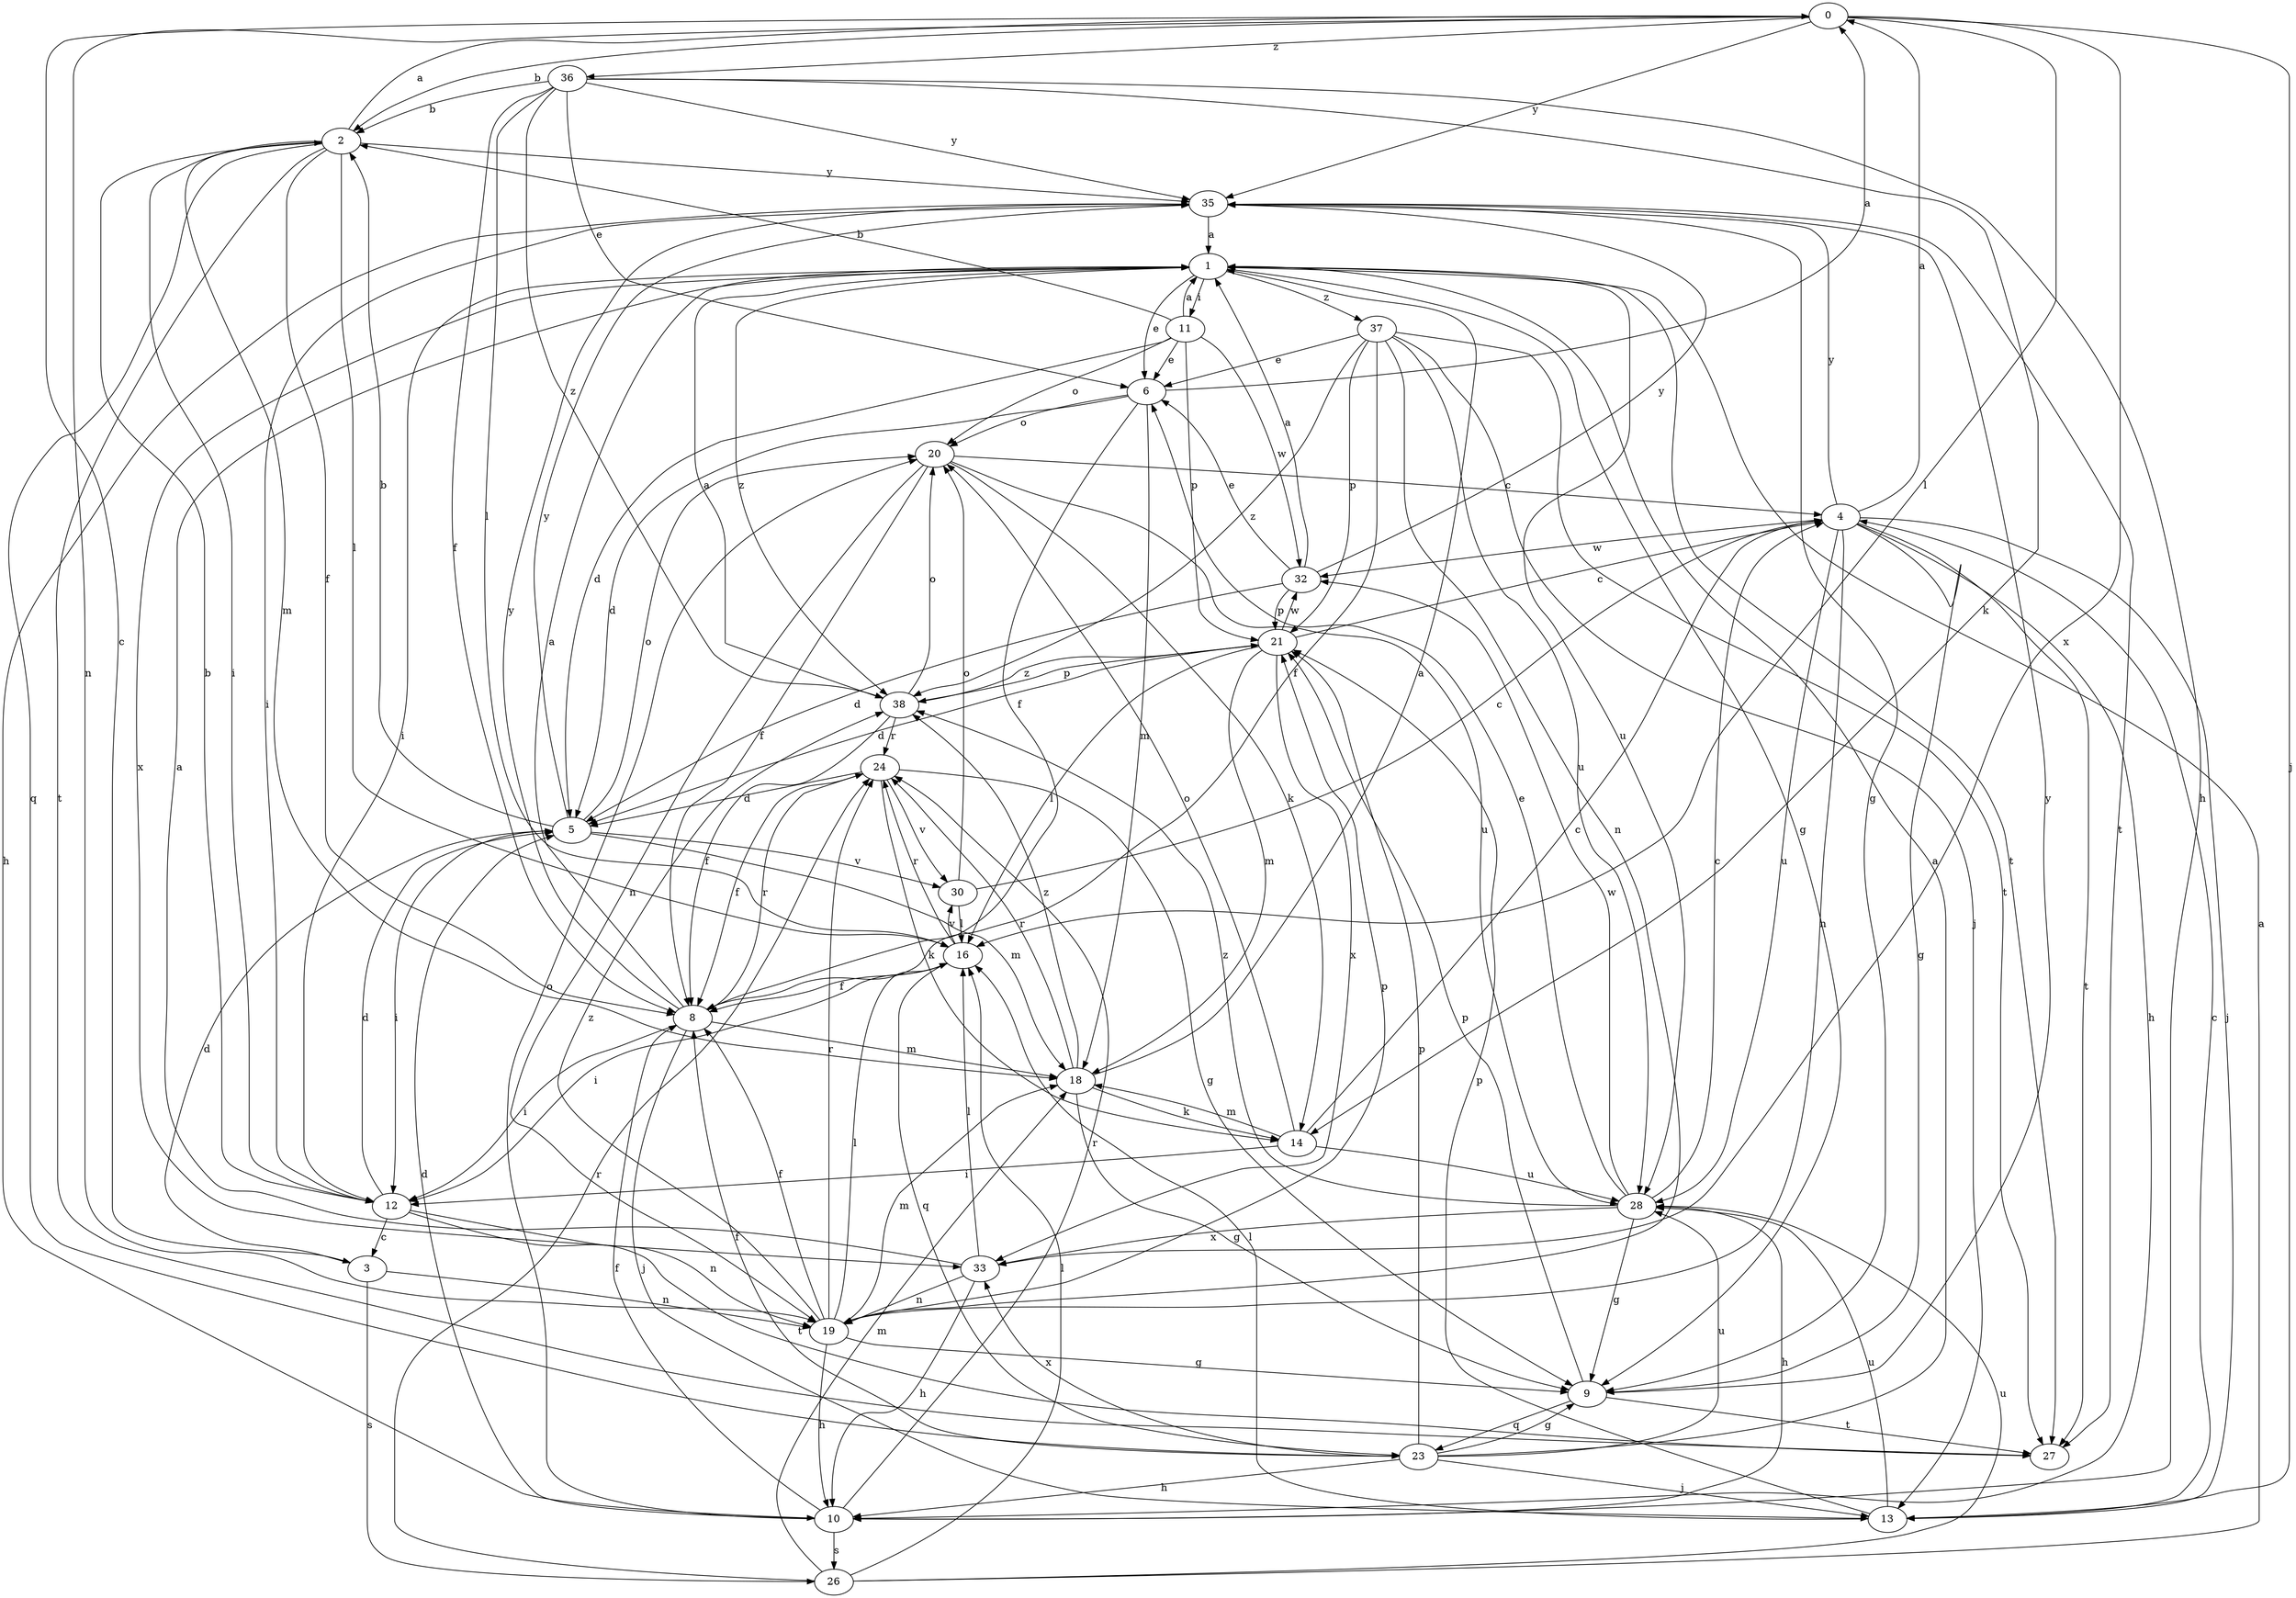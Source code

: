 strict digraph  {
0;
1;
2;
3;
4;
5;
6;
8;
9;
10;
11;
12;
13;
14;
16;
18;
19;
20;
21;
23;
24;
26;
27;
28;
30;
32;
33;
35;
36;
37;
38;
0 -> 2  [label=b];
0 -> 3  [label=c];
0 -> 13  [label=j];
0 -> 16  [label=l];
0 -> 19  [label=n];
0 -> 33  [label=x];
0 -> 35  [label=y];
0 -> 36  [label=z];
1 -> 6  [label=e];
1 -> 9  [label=g];
1 -> 11  [label=i];
1 -> 12  [label=i];
1 -> 27  [label=t];
1 -> 28  [label=u];
1 -> 33  [label=x];
1 -> 37  [label=z];
1 -> 38  [label=z];
2 -> 0  [label=a];
2 -> 8  [label=f];
2 -> 12  [label=i];
2 -> 16  [label=l];
2 -> 18  [label=m];
2 -> 23  [label=q];
2 -> 27  [label=t];
2 -> 35  [label=y];
3 -> 5  [label=d];
3 -> 19  [label=n];
3 -> 26  [label=s];
4 -> 0  [label=a];
4 -> 9  [label=g];
4 -> 10  [label=h];
4 -> 13  [label=j];
4 -> 19  [label=n];
4 -> 27  [label=t];
4 -> 28  [label=u];
4 -> 32  [label=w];
4 -> 35  [label=y];
5 -> 2  [label=b];
5 -> 12  [label=i];
5 -> 18  [label=m];
5 -> 20  [label=o];
5 -> 30  [label=v];
5 -> 35  [label=y];
6 -> 0  [label=a];
6 -> 5  [label=d];
6 -> 8  [label=f];
6 -> 18  [label=m];
6 -> 20  [label=o];
8 -> 1  [label=a];
8 -> 12  [label=i];
8 -> 13  [label=j];
8 -> 18  [label=m];
8 -> 24  [label=r];
8 -> 35  [label=y];
9 -> 21  [label=p];
9 -> 23  [label=q];
9 -> 27  [label=t];
9 -> 35  [label=y];
10 -> 5  [label=d];
10 -> 8  [label=f];
10 -> 20  [label=o];
10 -> 24  [label=r];
10 -> 26  [label=s];
11 -> 1  [label=a];
11 -> 2  [label=b];
11 -> 5  [label=d];
11 -> 6  [label=e];
11 -> 20  [label=o];
11 -> 21  [label=p];
11 -> 32  [label=w];
12 -> 2  [label=b];
12 -> 3  [label=c];
12 -> 5  [label=d];
12 -> 19  [label=n];
12 -> 27  [label=t];
13 -> 4  [label=c];
13 -> 16  [label=l];
13 -> 21  [label=p];
13 -> 28  [label=u];
14 -> 4  [label=c];
14 -> 12  [label=i];
14 -> 18  [label=m];
14 -> 20  [label=o];
14 -> 28  [label=u];
16 -> 8  [label=f];
16 -> 12  [label=i];
16 -> 23  [label=q];
16 -> 24  [label=r];
16 -> 30  [label=v];
18 -> 1  [label=a];
18 -> 9  [label=g];
18 -> 14  [label=k];
18 -> 24  [label=r];
18 -> 38  [label=z];
19 -> 8  [label=f];
19 -> 9  [label=g];
19 -> 10  [label=h];
19 -> 16  [label=l];
19 -> 18  [label=m];
19 -> 21  [label=p];
19 -> 24  [label=r];
19 -> 38  [label=z];
20 -> 4  [label=c];
20 -> 8  [label=f];
20 -> 14  [label=k];
20 -> 19  [label=n];
20 -> 28  [label=u];
21 -> 4  [label=c];
21 -> 5  [label=d];
21 -> 16  [label=l];
21 -> 18  [label=m];
21 -> 32  [label=w];
21 -> 33  [label=x];
21 -> 38  [label=z];
23 -> 1  [label=a];
23 -> 8  [label=f];
23 -> 9  [label=g];
23 -> 10  [label=h];
23 -> 13  [label=j];
23 -> 21  [label=p];
23 -> 28  [label=u];
23 -> 33  [label=x];
24 -> 5  [label=d];
24 -> 8  [label=f];
24 -> 9  [label=g];
24 -> 14  [label=k];
24 -> 30  [label=v];
26 -> 1  [label=a];
26 -> 16  [label=l];
26 -> 18  [label=m];
26 -> 24  [label=r];
26 -> 28  [label=u];
28 -> 4  [label=c];
28 -> 6  [label=e];
28 -> 9  [label=g];
28 -> 10  [label=h];
28 -> 32  [label=w];
28 -> 33  [label=x];
28 -> 38  [label=z];
30 -> 4  [label=c];
30 -> 16  [label=l];
30 -> 20  [label=o];
32 -> 1  [label=a];
32 -> 5  [label=d];
32 -> 6  [label=e];
32 -> 21  [label=p];
32 -> 35  [label=y];
33 -> 1  [label=a];
33 -> 10  [label=h];
33 -> 16  [label=l];
33 -> 19  [label=n];
35 -> 1  [label=a];
35 -> 9  [label=g];
35 -> 10  [label=h];
35 -> 12  [label=i];
35 -> 27  [label=t];
36 -> 2  [label=b];
36 -> 6  [label=e];
36 -> 8  [label=f];
36 -> 10  [label=h];
36 -> 14  [label=k];
36 -> 16  [label=l];
36 -> 35  [label=y];
36 -> 38  [label=z];
37 -> 6  [label=e];
37 -> 8  [label=f];
37 -> 13  [label=j];
37 -> 19  [label=n];
37 -> 21  [label=p];
37 -> 27  [label=t];
37 -> 28  [label=u];
37 -> 38  [label=z];
38 -> 1  [label=a];
38 -> 8  [label=f];
38 -> 20  [label=o];
38 -> 21  [label=p];
38 -> 24  [label=r];
}

